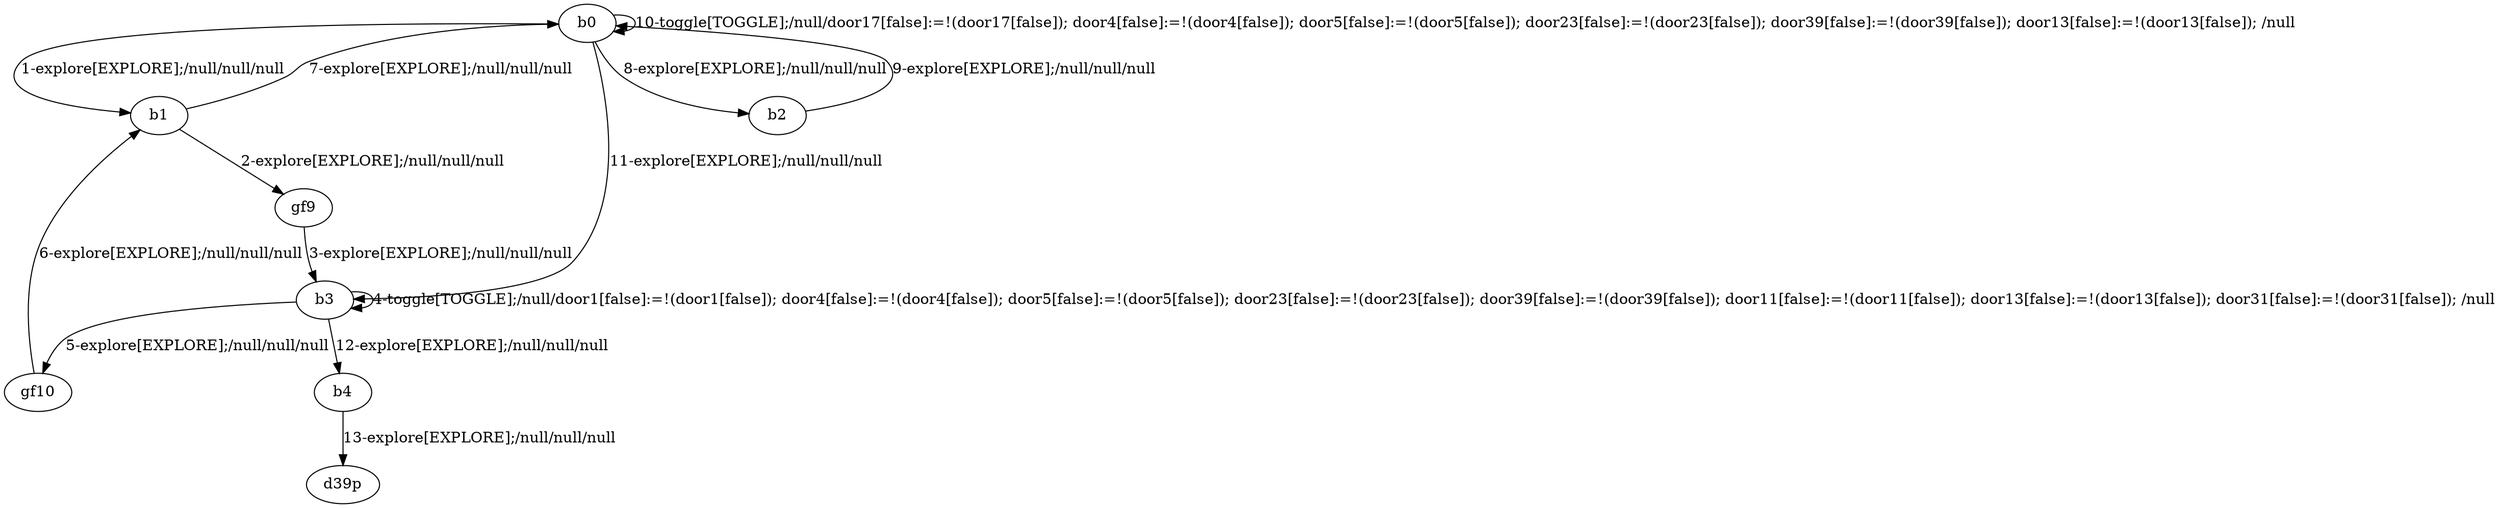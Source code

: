 # Total number of goals covered by this test: 1
# b4 --> d39p

digraph g {
"b0" -> "b1" [label = "1-explore[EXPLORE];/null/null/null"];
"b1" -> "gf9" [label = "2-explore[EXPLORE];/null/null/null"];
"gf9" -> "b3" [label = "3-explore[EXPLORE];/null/null/null"];
"b3" -> "b3" [label = "4-toggle[TOGGLE];/null/door1[false]:=!(door1[false]); door4[false]:=!(door4[false]); door5[false]:=!(door5[false]); door23[false]:=!(door23[false]); door39[false]:=!(door39[false]); door11[false]:=!(door11[false]); door13[false]:=!(door13[false]); door31[false]:=!(door31[false]); /null"];
"b3" -> "gf10" [label = "5-explore[EXPLORE];/null/null/null"];
"gf10" -> "b1" [label = "6-explore[EXPLORE];/null/null/null"];
"b1" -> "b0" [label = "7-explore[EXPLORE];/null/null/null"];
"b0" -> "b2" [label = "8-explore[EXPLORE];/null/null/null"];
"b2" -> "b0" [label = "9-explore[EXPLORE];/null/null/null"];
"b0" -> "b0" [label = "10-toggle[TOGGLE];/null/door17[false]:=!(door17[false]); door4[false]:=!(door4[false]); door5[false]:=!(door5[false]); door23[false]:=!(door23[false]); door39[false]:=!(door39[false]); door13[false]:=!(door13[false]); /null"];
"b0" -> "b3" [label = "11-explore[EXPLORE];/null/null/null"];
"b3" -> "b4" [label = "12-explore[EXPLORE];/null/null/null"];
"b4" -> "d39p" [label = "13-explore[EXPLORE];/null/null/null"];
}